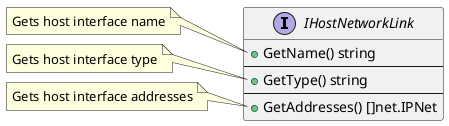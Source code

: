 @startuml

interface IHostNetworkLink {
    +GetName() string
    --
    +GetType() string
    --
    +GetAddresses() []net.IPNet
}

note left of IHostNetworkLink::GetName
Gets host interface name
end note

note left of IHostNetworkLink::GetType
Gets host interface type
end note

note left of IHostNetworkLink::GetAddresses
Gets host interface addresses
end note

@enduml